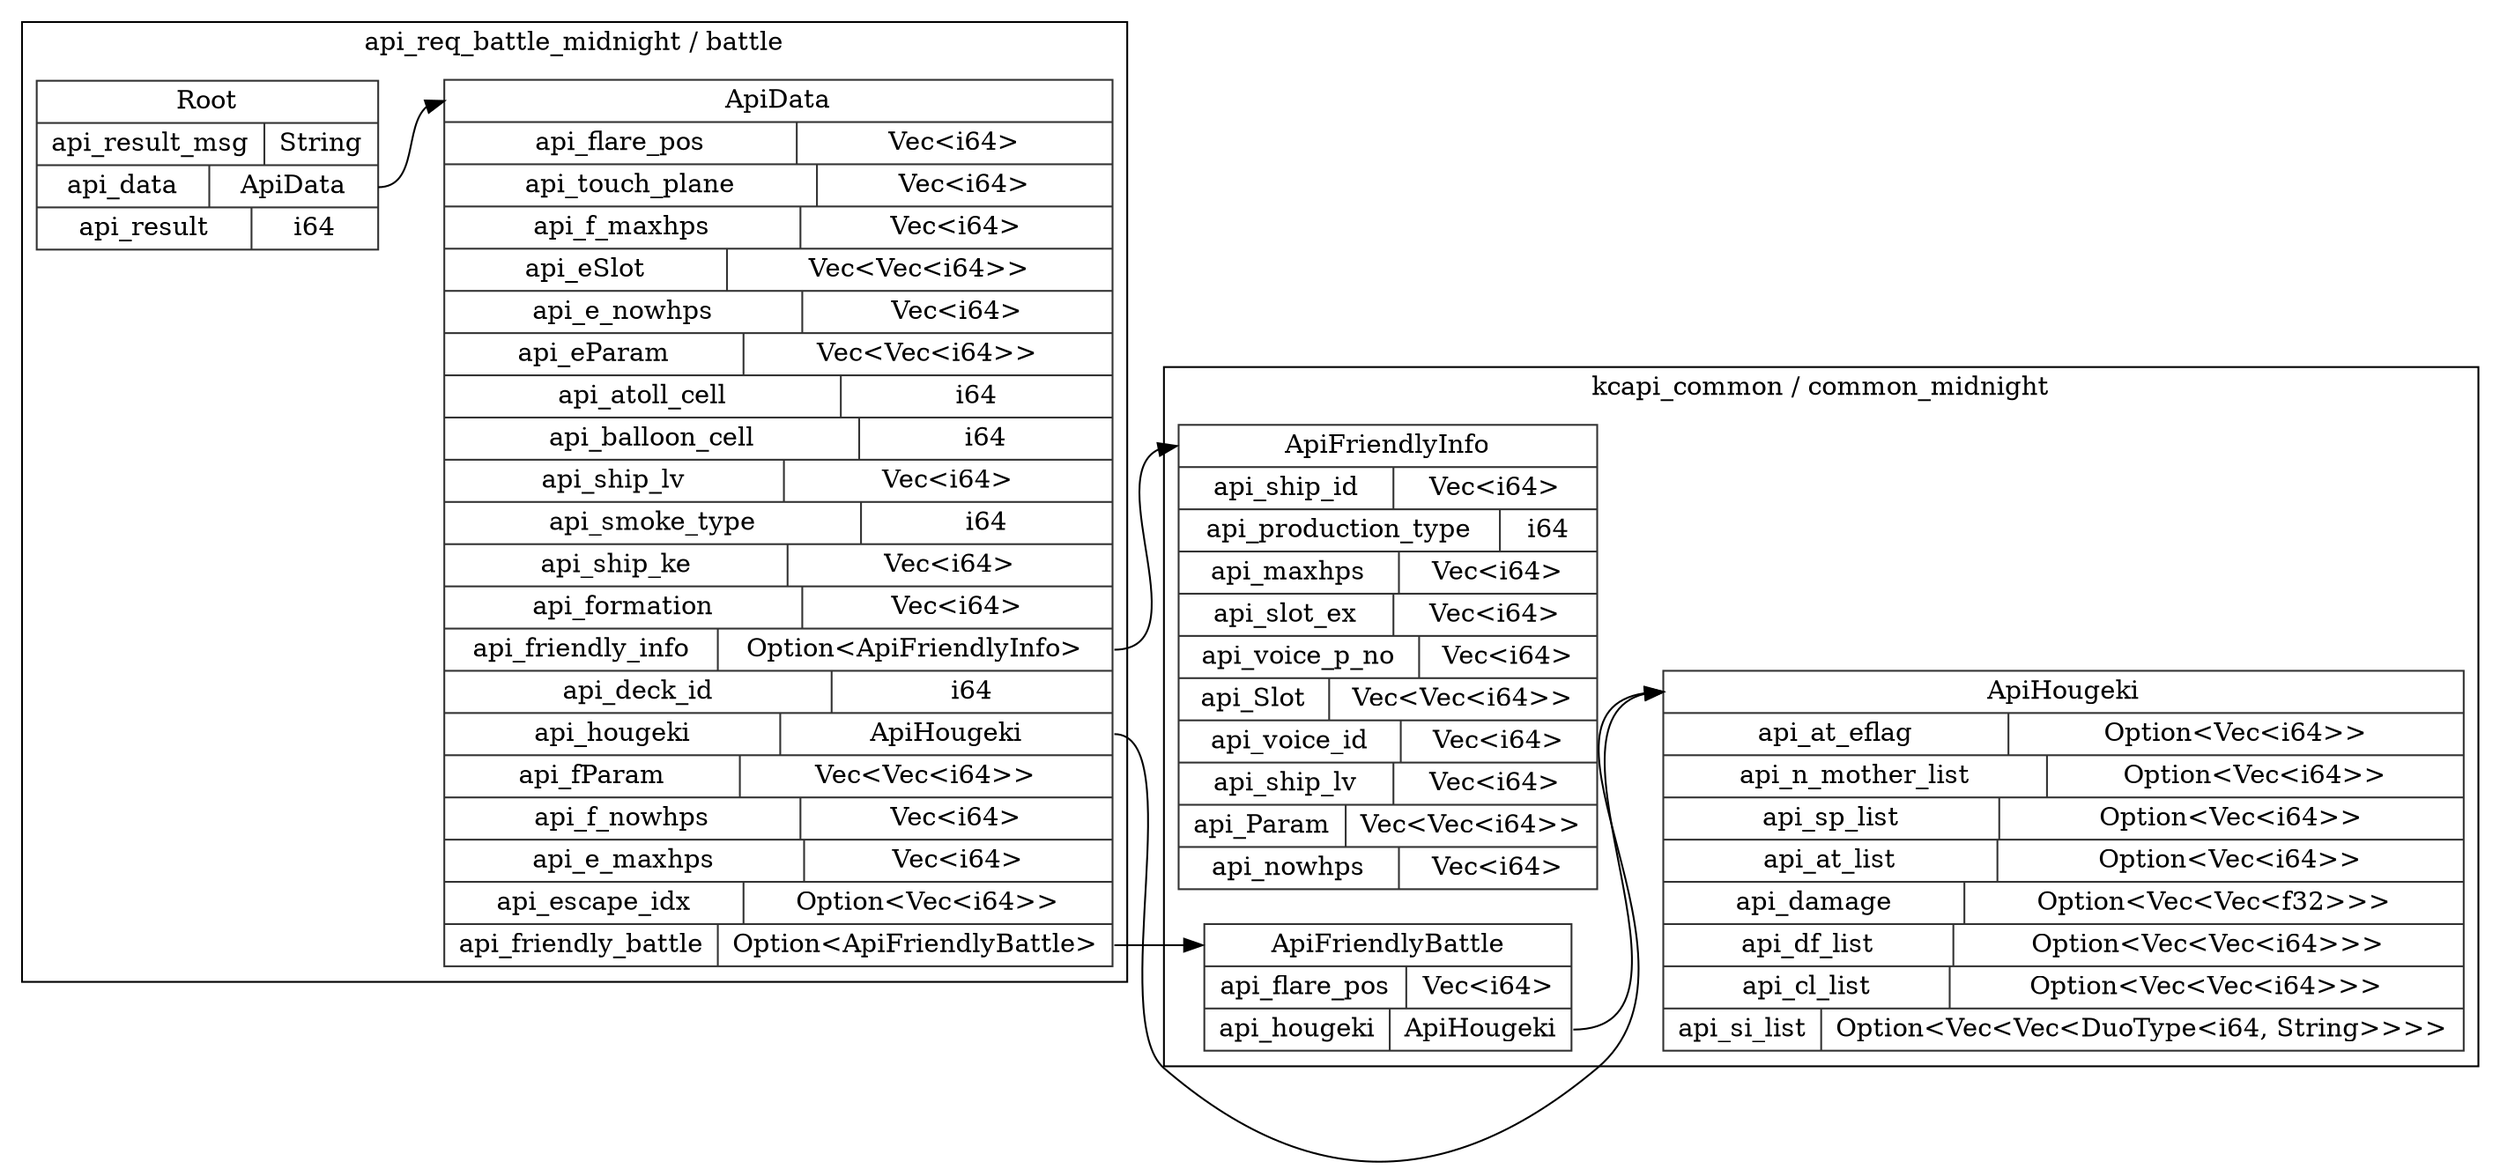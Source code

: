digraph {
  rankdir=LR;
  subgraph cluster_0 {
    label="api_req_battle_midnight / battle";
    node [style="filled", color=white, style="solid", color=gray20];
    api_req_battle_midnight__battle__Root [label="<Root> Root  | { api_result_msg | <api_result_msg> String } | { api_data | <api_data> ApiData } | { api_result | <api_result> i64 }", shape=record];
    api_req_battle_midnight__battle__ApiData;
    api_req_battle_midnight__battle__Root:api_data:e -> api_req_battle_midnight__battle__ApiData:ApiData:w;
    api_req_battle_midnight__battle__ApiData [label="<ApiData> ApiData  | { api_flare_pos | <api_flare_pos> Vec\<i64\> } | { api_touch_plane | <api_touch_plane> Vec\<i64\> } | { api_f_maxhps | <api_f_maxhps> Vec\<i64\> } | { api_eSlot | <api_eSlot> Vec\<Vec\<i64\>\> } | { api_e_nowhps | <api_e_nowhps> Vec\<i64\> } | { api_eParam | <api_eParam> Vec\<Vec\<i64\>\> } | { api_atoll_cell | <api_atoll_cell> i64 } | { api_balloon_cell | <api_balloon_cell> i64 } | { api_ship_lv | <api_ship_lv> Vec\<i64\> } | { api_smoke_type | <api_smoke_type> i64 } | { api_ship_ke | <api_ship_ke> Vec\<i64\> } | { api_formation | <api_formation> Vec\<i64\> } | { api_friendly_info | <api_friendly_info> Option\<ApiFriendlyInfo\> } | { api_deck_id | <api_deck_id> i64 } | { api_hougeki | <api_hougeki> ApiHougeki } | { api_fParam | <api_fParam> Vec\<Vec\<i64\>\> } | { api_f_nowhps | <api_f_nowhps> Vec\<i64\> } | { api_e_maxhps | <api_e_maxhps> Vec\<i64\> } | { api_escape_idx | <api_escape_idx> Option\<Vec\<i64\>\> } | { api_friendly_battle | <api_friendly_battle> Option\<ApiFriendlyBattle\> }", shape=record];
  }
  subgraph cluster_1 {
    label="kcapi_common / common_midnight";
    node [style="filled", color=white, style="solid", color=gray20];
    kcapi_common__common_midnight__ApiFriendlyInfo [label="<ApiFriendlyInfo> ApiFriendlyInfo  | { api_ship_id | <api_ship_id> Vec\<i64\> } | { api_production_type | <api_production_type> i64 } | { api_maxhps | <api_maxhps> Vec\<i64\> } | { api_slot_ex | <api_slot_ex> Vec\<i64\> } | { api_voice_p_no | <api_voice_p_no> Vec\<i64\> } | { api_Slot | <api_Slot> Vec\<Vec\<i64\>\> } | { api_voice_id | <api_voice_id> Vec\<i64\> } | { api_ship_lv | <api_ship_lv> Vec\<i64\> } | { api_Param | <api_Param> Vec\<Vec\<i64\>\> } | { api_nowhps | <api_nowhps> Vec\<i64\> }", shape=record];
    kcapi_common__common_midnight__ApiHougeki [label="<ApiHougeki> ApiHougeki  | { api_at_eflag | <api_at_eflag> Option\<Vec\<i64\>\> } | { api_n_mother_list | <api_n_mother_list> Option\<Vec\<i64\>\> } | { api_sp_list | <api_sp_list> Option\<Vec\<i64\>\> } | { api_at_list | <api_at_list> Option\<Vec\<i64\>\> } | { api_damage | <api_damage> Option\<Vec\<Vec\<f32\>\>\> } | { api_df_list | <api_df_list> Option\<Vec\<Vec\<i64\>\>\> } | { api_cl_list | <api_cl_list> Option\<Vec\<Vec\<i64\>\>\> } | { api_si_list | <api_si_list> Option\<Vec\<Vec\<DuoType\<i64, String\>\>\>\> }", shape=record];
    kcapi_common__common_midnight__ApiFriendlyBattle [label="<ApiFriendlyBattle> ApiFriendlyBattle  | { api_flare_pos | <api_flare_pos> Vec\<i64\> } | { api_hougeki | <api_hougeki> ApiHougeki }", shape=record];
    kcapi_common__common_midnight__ApiFriendlyBattle:api_hougeki:e -> kcapi_common__common_midnight__ApiHougeki:ApiHougeki:w;
    kcapi_common__common_midnight__ApiHougeki [label="<ApiHougeki> ApiHougeki  | { api_at_eflag | <api_at_eflag> Option\<Vec\<i64\>\> } | { api_n_mother_list | <api_n_mother_list> Option\<Vec\<i64\>\> } | { api_sp_list | <api_sp_list> Option\<Vec\<i64\>\> } | { api_at_list | <api_at_list> Option\<Vec\<i64\>\> } | { api_damage | <api_damage> Option\<Vec\<Vec\<f32\>\>\> } | { api_df_list | <api_df_list> Option\<Vec\<Vec\<i64\>\>\> } | { api_cl_list | <api_cl_list> Option\<Vec\<Vec\<i64\>\>\> } | { api_si_list | <api_si_list> Option\<Vec\<Vec\<DuoType\<i64, String\>\>\>\> }", shape=record];
  }
  api_req_battle_midnight__battle__ApiData:api_friendly_info:e -> kcapi_common__common_midnight__ApiFriendlyInfo:ApiFriendlyInfo:w;
  api_req_battle_midnight__battle__ApiData:api_hougeki:e -> kcapi_common__common_midnight__ApiHougeki:ApiHougeki:w;
  api_req_battle_midnight__battle__ApiData:api_friendly_battle:e -> kcapi_common__common_midnight__ApiFriendlyBattle:ApiFriendlyBattle:w;
}
